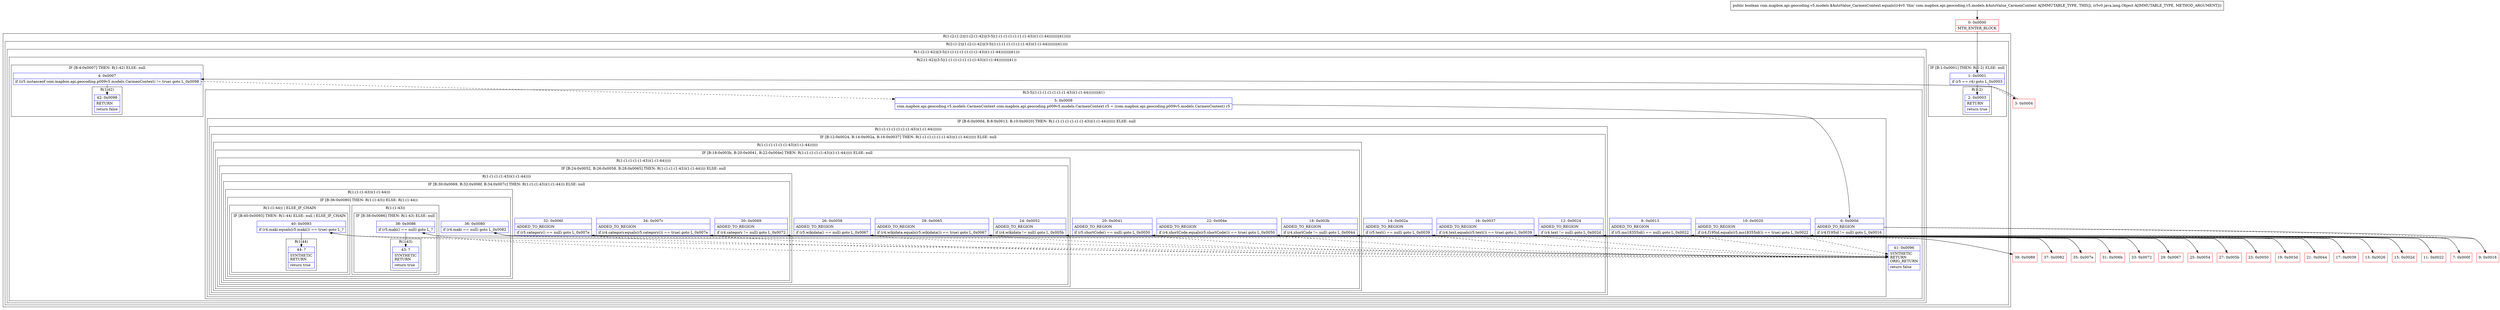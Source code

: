 digraph "CFG forcom.mapbox.api.geocoding.v5.models.$AutoValue_CarmenContext.equals(Ljava\/lang\/Object;)Z" {
subgraph cluster_Region_388231570 {
label = "R(1:(2:(1:2)|(1:(2:(1:42)|(3:5|(1:(1:(1:(1:(1:(1:(1:43))(1:(1:44)))))))|41)))))";
node [shape=record,color=blue];
subgraph cluster_Region_884034928 {
label = "R(2:(1:2)|(1:(2:(1:42)|(3:5|(1:(1:(1:(1:(1:(1:(1:43))(1:(1:44)))))))|41))))";
node [shape=record,color=blue];
subgraph cluster_IfRegion_1746437619 {
label = "IF [B:1:0x0001] THEN: R(1:2) ELSE: null";
node [shape=record,color=blue];
Node_1 [shape=record,label="{1\:\ 0x0001|if (r5 == r4) goto L_0x0003\l}"];
subgraph cluster_Region_103205885 {
label = "R(1:2)";
node [shape=record,color=blue];
Node_2 [shape=record,label="{2\:\ 0x0003|RETURN\l|return true\l}"];
}
}
subgraph cluster_Region_243340746 {
label = "R(1:(2:(1:42)|(3:5|(1:(1:(1:(1:(1:(1:(1:43))(1:(1:44)))))))|41)))";
node [shape=record,color=blue];
subgraph cluster_Region_811930535 {
label = "R(2:(1:42)|(3:5|(1:(1:(1:(1:(1:(1:(1:43))(1:(1:44)))))))|41))";
node [shape=record,color=blue];
subgraph cluster_IfRegion_478031685 {
label = "IF [B:4:0x0007] THEN: R(1:42) ELSE: null";
node [shape=record,color=blue];
Node_4 [shape=record,label="{4\:\ 0x0007|if ((r5 instanceof com.mapbox.api.geocoding.p009v5.models.CarmenContext) != true) goto L_0x0098\l}"];
subgraph cluster_Region_750216724 {
label = "R(1:42)";
node [shape=record,color=blue];
Node_42 [shape=record,label="{42\:\ 0x0098|RETURN\l|return false\l}"];
}
}
subgraph cluster_Region_2098687739 {
label = "R(3:5|(1:(1:(1:(1:(1:(1:(1:43))(1:(1:44)))))))|41)";
node [shape=record,color=blue];
Node_5 [shape=record,label="{5\:\ 0x0009|com.mapbox.api.geocoding.v5.models.CarmenContext com.mapbox.api.geocoding.p009v5.models.CarmenContext r5 = (com.mapbox.api.geocoding.p009v5.models.CarmenContext) r5\l}"];
subgraph cluster_IfRegion_140916558 {
label = "IF [B:6:0x000d, B:8:0x0013, B:10:0x0020] THEN: R(1:(1:(1:(1:(1:(1:(1:43))(1:(1:44))))))) ELSE: null";
node [shape=record,color=blue];
Node_6 [shape=record,label="{6\:\ 0x000d|ADDED_TO_REGION\l|if (r4.f195id != null) goto L_0x0016\l}"];
Node_8 [shape=record,label="{8\:\ 0x0013|ADDED_TO_REGION\l|if (r5.mo18355id() == null) goto L_0x0022\l}"];
Node_10 [shape=record,label="{10\:\ 0x0020|ADDED_TO_REGION\l|if (r4.f195id.equals(r5.mo18355id()) == true) goto L_0x0022\l}"];
subgraph cluster_Region_706611469 {
label = "R(1:(1:(1:(1:(1:(1:(1:43))(1:(1:44)))))))";
node [shape=record,color=blue];
subgraph cluster_IfRegion_916287113 {
label = "IF [B:12:0x0024, B:14:0x002a, B:16:0x0037] THEN: R(1:(1:(1:(1:(1:(1:43))(1:(1:44)))))) ELSE: null";
node [shape=record,color=blue];
Node_12 [shape=record,label="{12\:\ 0x0024|ADDED_TO_REGION\l|if (r4.text != null) goto L_0x002d\l}"];
Node_14 [shape=record,label="{14\:\ 0x002a|ADDED_TO_REGION\l|if (r5.text() == null) goto L_0x0039\l}"];
Node_16 [shape=record,label="{16\:\ 0x0037|ADDED_TO_REGION\l|if (r4.text.equals(r5.text()) == true) goto L_0x0039\l}"];
subgraph cluster_Region_847171522 {
label = "R(1:(1:(1:(1:(1:(1:43))(1:(1:44))))))";
node [shape=record,color=blue];
subgraph cluster_IfRegion_211665113 {
label = "IF [B:18:0x003b, B:20:0x0041, B:22:0x004e] THEN: R(1:(1:(1:(1:(1:43))(1:(1:44))))) ELSE: null";
node [shape=record,color=blue];
Node_18 [shape=record,label="{18\:\ 0x003b|ADDED_TO_REGION\l|if (r4.shortCode != null) goto L_0x0044\l}"];
Node_20 [shape=record,label="{20\:\ 0x0041|ADDED_TO_REGION\l|if (r5.shortCode() == null) goto L_0x0050\l}"];
Node_22 [shape=record,label="{22\:\ 0x004e|ADDED_TO_REGION\l|if (r4.shortCode.equals(r5.shortCode()) == true) goto L_0x0050\l}"];
subgraph cluster_Region_1595394767 {
label = "R(1:(1:(1:(1:(1:43))(1:(1:44)))))";
node [shape=record,color=blue];
subgraph cluster_IfRegion_1245382407 {
label = "IF [B:24:0x0052, B:26:0x0058, B:28:0x0065] THEN: R(1:(1:(1:(1:43))(1:(1:44)))) ELSE: null";
node [shape=record,color=blue];
Node_24 [shape=record,label="{24\:\ 0x0052|ADDED_TO_REGION\l|if (r4.wikidata != null) goto L_0x005b\l}"];
Node_26 [shape=record,label="{26\:\ 0x0058|ADDED_TO_REGION\l|if (r5.wikidata() == null) goto L_0x0067\l}"];
Node_28 [shape=record,label="{28\:\ 0x0065|ADDED_TO_REGION\l|if (r4.wikidata.equals(r5.wikidata()) == true) goto L_0x0067\l}"];
subgraph cluster_Region_1208451327 {
label = "R(1:(1:(1:(1:43))(1:(1:44))))";
node [shape=record,color=blue];
subgraph cluster_IfRegion_1935578441 {
label = "IF [B:30:0x0069, B:32:0x006f, B:34:0x007c] THEN: R(1:(1:(1:43))(1:(1:44))) ELSE: null";
node [shape=record,color=blue];
Node_30 [shape=record,label="{30\:\ 0x0069|ADDED_TO_REGION\l|if (r4.category != null) goto L_0x0072\l}"];
Node_32 [shape=record,label="{32\:\ 0x006f|ADDED_TO_REGION\l|if (r5.category() == null) goto L_0x007e\l}"];
Node_34 [shape=record,label="{34\:\ 0x007c|ADDED_TO_REGION\l|if (r4.category.equals(r5.category()) == true) goto L_0x007e\l}"];
subgraph cluster_Region_302755475 {
label = "R(1:(1:(1:43))(1:(1:44)))";
node [shape=record,color=blue];
subgraph cluster_IfRegion_1456432079 {
label = "IF [B:36:0x0080] THEN: R(1:(1:43)) ELSE: R(1:(1:44))";
node [shape=record,color=blue];
Node_36 [shape=record,label="{36\:\ 0x0080|if (r4.maki == null) goto L_0x0082\l}"];
subgraph cluster_Region_930060907 {
label = "R(1:(1:43))";
node [shape=record,color=blue];
subgraph cluster_IfRegion_787104909 {
label = "IF [B:38:0x0086] THEN: R(1:43) ELSE: null";
node [shape=record,color=blue];
Node_38 [shape=record,label="{38\:\ 0x0086|if (r5.maki() == null) goto L_?\l}"];
subgraph cluster_Region_1134294017 {
label = "R(1:43)";
node [shape=record,color=blue];
Node_43 [shape=record,label="{43\:\ ?|SYNTHETIC\lRETURN\l|return true\l}"];
}
}
}
subgraph cluster_Region_204191191 {
label = "R(1:(1:44)) | ELSE_IF_CHAIN\l";
node [shape=record,color=blue];
subgraph cluster_IfRegion_1276363393 {
label = "IF [B:40:0x0093] THEN: R(1:44) ELSE: null | ELSE_IF_CHAIN\l";
node [shape=record,color=blue];
Node_40 [shape=record,label="{40\:\ 0x0093|if (r4.maki.equals(r5.maki()) == true) goto L_?\l}"];
subgraph cluster_Region_567766662 {
label = "R(1:44)";
node [shape=record,color=blue];
Node_44 [shape=record,label="{44\:\ ?|SYNTHETIC\lRETURN\l|return true\l}"];
}
}
}
}
}
}
}
}
}
}
}
}
}
}
Node_41 [shape=record,label="{41\:\ 0x0096|SYNTHETIC\lRETURN\lORIG_RETURN\l|return false\l}"];
}
}
}
}
}
Node_0 [shape=record,color=red,label="{0\:\ 0x0000|MTH_ENTER_BLOCK\l}"];
Node_3 [shape=record,color=red,label="{3\:\ 0x0004}"];
Node_7 [shape=record,color=red,label="{7\:\ 0x000f}"];
Node_9 [shape=record,color=red,label="{9\:\ 0x0016}"];
Node_11 [shape=record,color=red,label="{11\:\ 0x0022}"];
Node_13 [shape=record,color=red,label="{13\:\ 0x0026}"];
Node_15 [shape=record,color=red,label="{15\:\ 0x002d}"];
Node_17 [shape=record,color=red,label="{17\:\ 0x0039}"];
Node_19 [shape=record,color=red,label="{19\:\ 0x003d}"];
Node_21 [shape=record,color=red,label="{21\:\ 0x0044}"];
Node_23 [shape=record,color=red,label="{23\:\ 0x0050}"];
Node_25 [shape=record,color=red,label="{25\:\ 0x0054}"];
Node_27 [shape=record,color=red,label="{27\:\ 0x005b}"];
Node_29 [shape=record,color=red,label="{29\:\ 0x0067}"];
Node_31 [shape=record,color=red,label="{31\:\ 0x006b}"];
Node_33 [shape=record,color=red,label="{33\:\ 0x0072}"];
Node_35 [shape=record,color=red,label="{35\:\ 0x007e}"];
Node_37 [shape=record,color=red,label="{37\:\ 0x0082}"];
Node_39 [shape=record,color=red,label="{39\:\ 0x0089}"];
MethodNode[shape=record,label="{public boolean com.mapbox.api.geocoding.v5.models.$AutoValue_CarmenContext.equals((r4v0 'this' com.mapbox.api.geocoding.v5.models.$AutoValue_CarmenContext A[IMMUTABLE_TYPE, THIS]), (r5v0 java.lang.Object A[IMMUTABLE_TYPE, METHOD_ARGUMENT])) }"];
MethodNode -> Node_0;
Node_1 -> Node_2;
Node_1 -> Node_3[style=dashed];
Node_4 -> Node_5[style=dashed];
Node_4 -> Node_42;
Node_5 -> Node_6;
Node_6 -> Node_7[style=dashed];
Node_6 -> Node_9;
Node_8 -> Node_41[style=dashed];
Node_8 -> Node_11;
Node_10 -> Node_11;
Node_10 -> Node_41[style=dashed];
Node_12 -> Node_13[style=dashed];
Node_12 -> Node_15;
Node_14 -> Node_41[style=dashed];
Node_14 -> Node_17;
Node_16 -> Node_17;
Node_16 -> Node_41[style=dashed];
Node_18 -> Node_19[style=dashed];
Node_18 -> Node_21;
Node_20 -> Node_41[style=dashed];
Node_20 -> Node_23;
Node_22 -> Node_23;
Node_22 -> Node_41[style=dashed];
Node_24 -> Node_25[style=dashed];
Node_24 -> Node_27;
Node_26 -> Node_41[style=dashed];
Node_26 -> Node_29;
Node_28 -> Node_29;
Node_28 -> Node_41[style=dashed];
Node_30 -> Node_31[style=dashed];
Node_30 -> Node_33;
Node_32 -> Node_41[style=dashed];
Node_32 -> Node_35;
Node_34 -> Node_35;
Node_34 -> Node_41[style=dashed];
Node_36 -> Node_37;
Node_36 -> Node_39[style=dashed];
Node_38 -> Node_41[style=dashed];
Node_38 -> Node_43;
Node_40 -> Node_41[style=dashed];
Node_40 -> Node_44;
Node_0 -> Node_1;
Node_3 -> Node_4;
Node_7 -> Node_8;
Node_9 -> Node_10;
Node_11 -> Node_12;
Node_13 -> Node_14;
Node_15 -> Node_16;
Node_17 -> Node_18;
Node_19 -> Node_20;
Node_21 -> Node_22;
Node_23 -> Node_24;
Node_25 -> Node_26;
Node_27 -> Node_28;
Node_29 -> Node_30;
Node_31 -> Node_32;
Node_33 -> Node_34;
Node_35 -> Node_36;
Node_37 -> Node_38;
Node_39 -> Node_40;
}

